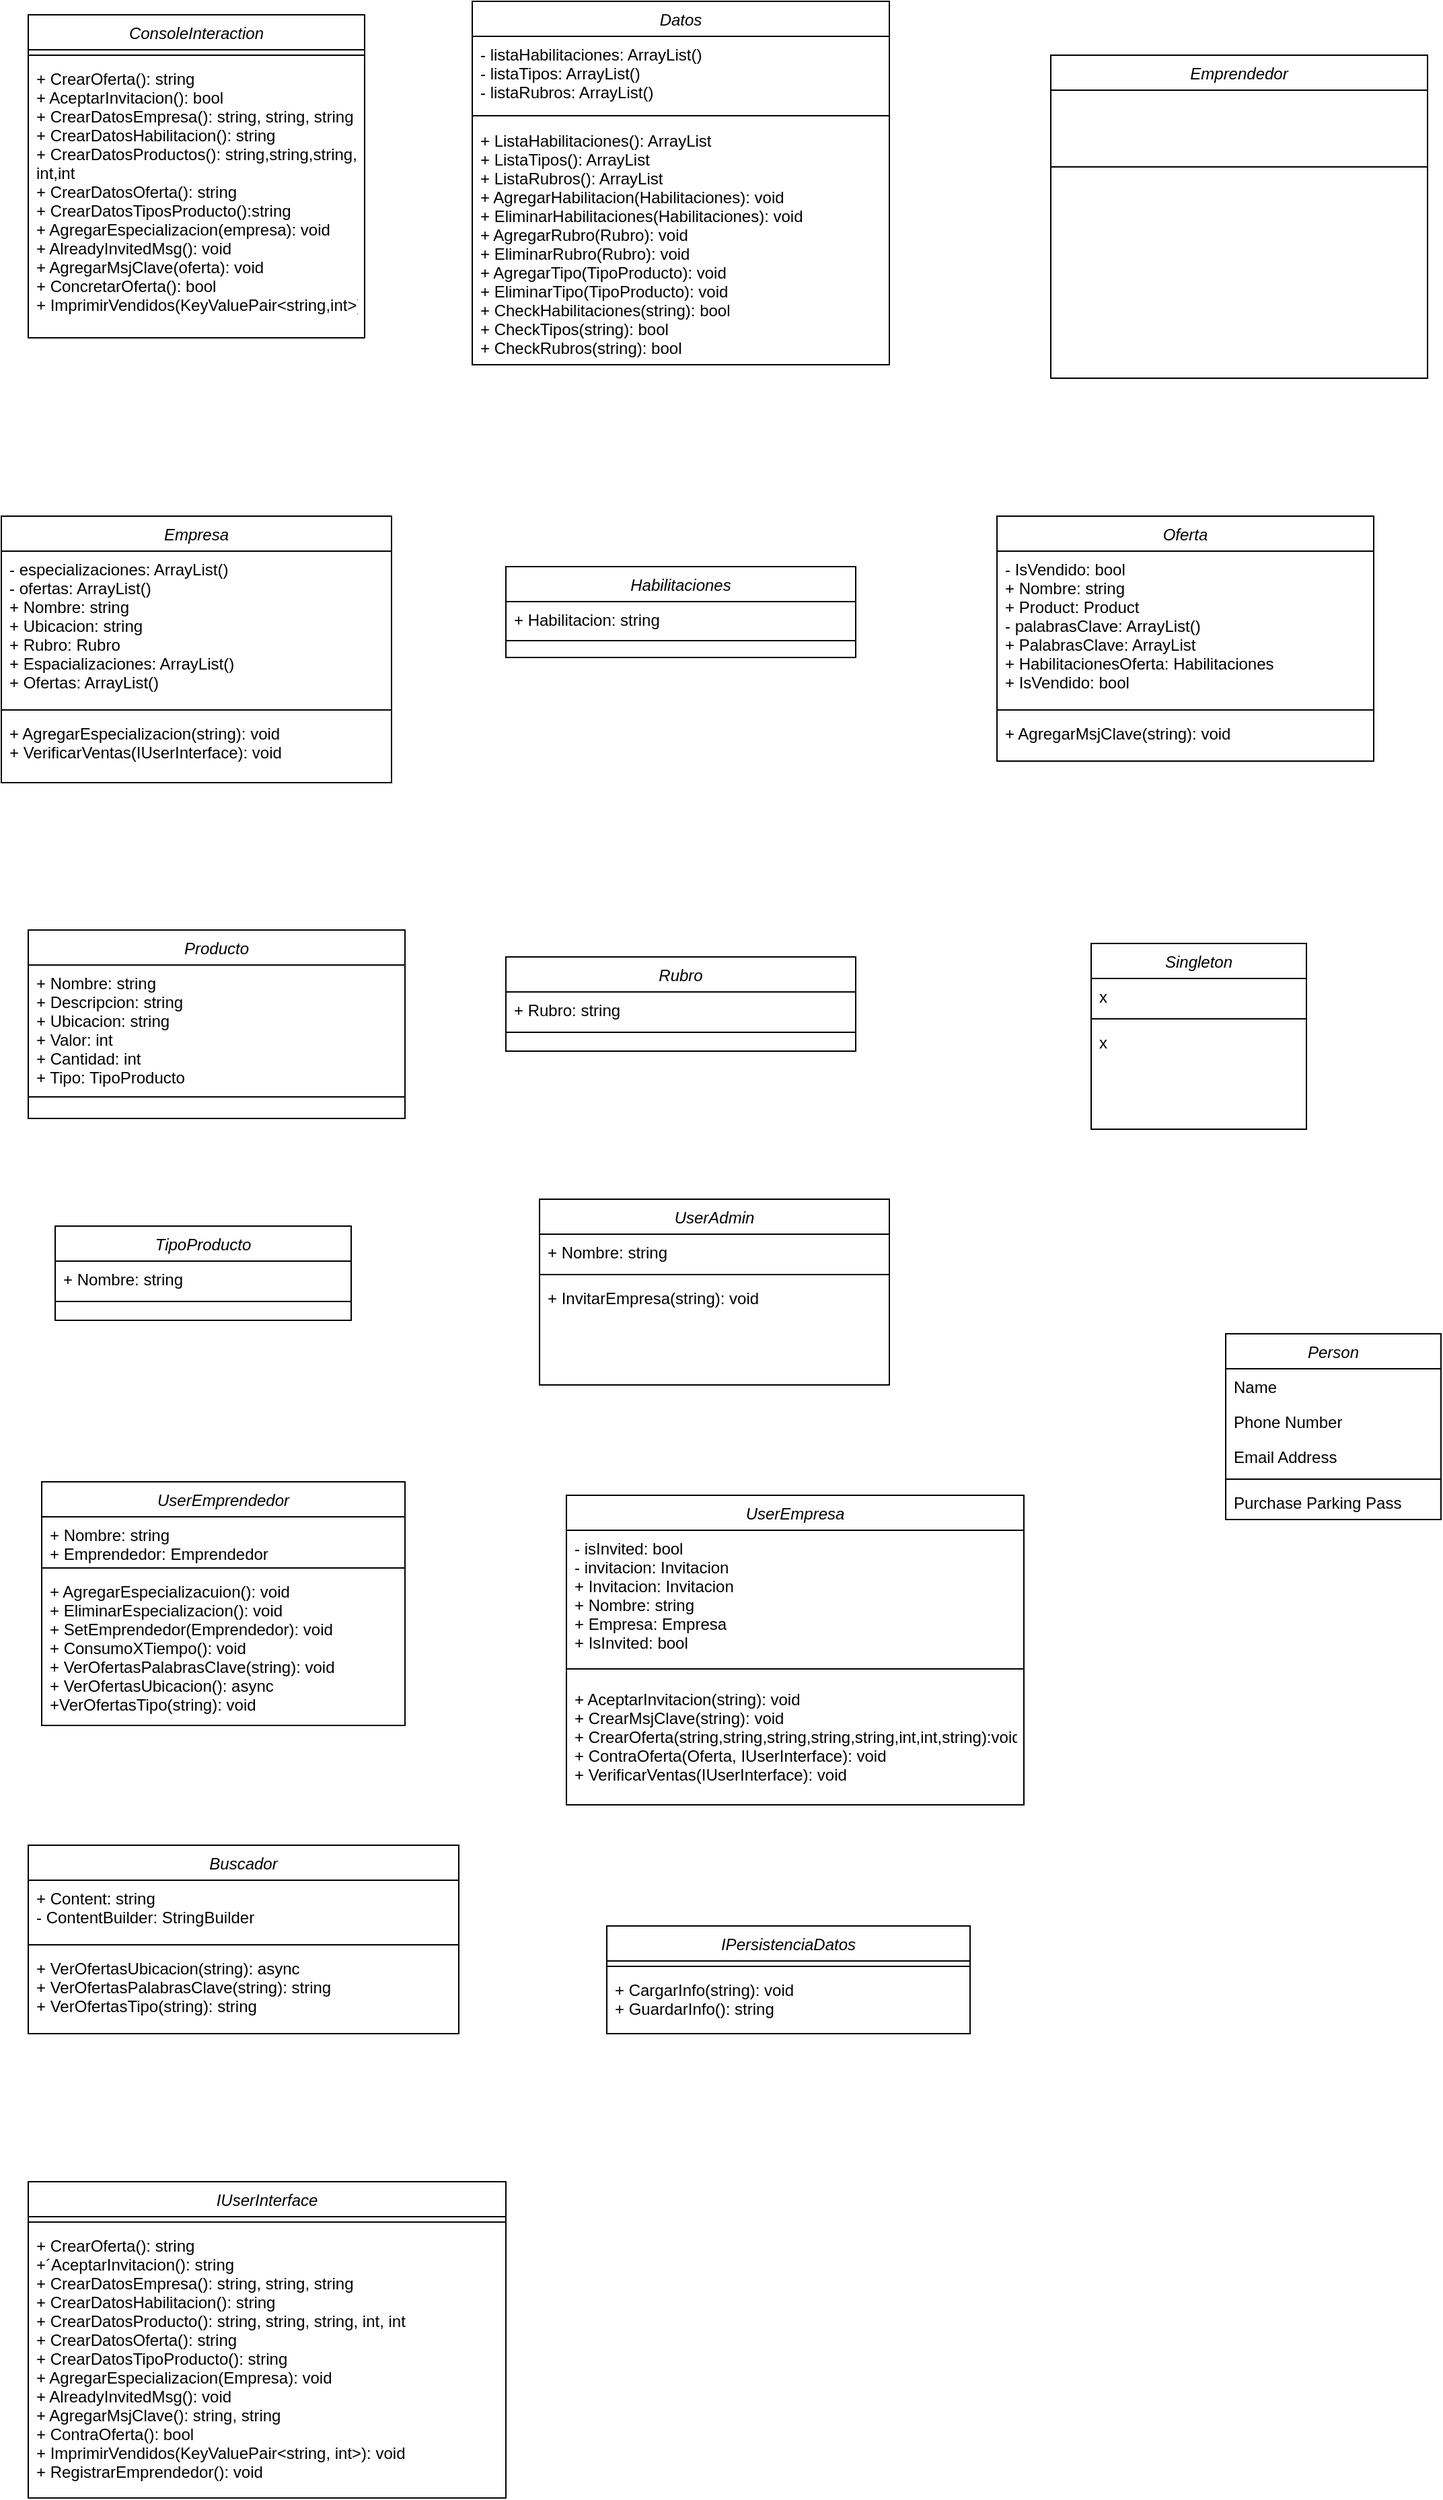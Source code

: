 <mxfile version="15.6.6" type="github">
  <diagram id="C5RBs43oDa-KdzZeNtuy" name="Page-1">
    <mxGraphModel dx="2187" dy="802" grid="1" gridSize="10" guides="1" tooltips="1" connect="1" arrows="1" fold="1" page="1" pageScale="1" pageWidth="827" pageHeight="1169" math="0" shadow="0">
      <root>
        <mxCell id="WIyWlLk6GJQsqaUBKTNV-0" />
        <mxCell id="WIyWlLk6GJQsqaUBKTNV-1" parent="WIyWlLk6GJQsqaUBKTNV-0" />
        <mxCell id="zkfFHV4jXpPFQw0GAbJ--0" value="Person" style="swimlane;fontStyle=2;align=center;verticalAlign=top;childLayout=stackLayout;horizontal=1;startSize=26;horizontalStack=0;resizeParent=1;resizeLast=0;collapsible=1;marginBottom=0;rounded=0;shadow=0;strokeWidth=1;fillColor=default;strokeColor=default;fontColor=default;" parent="WIyWlLk6GJQsqaUBKTNV-1" vertex="1">
          <mxGeometry x="640" y="1040" width="160" height="138" as="geometry">
            <mxRectangle x="230" y="140" width="160" height="26" as="alternateBounds" />
          </mxGeometry>
        </mxCell>
        <mxCell id="zkfFHV4jXpPFQw0GAbJ--1" value="Name" style="text;align=left;verticalAlign=top;spacingLeft=4;spacingRight=4;overflow=hidden;rotatable=0;points=[[0,0.5],[1,0.5]];portConstraint=eastwest;fontColor=default;" parent="zkfFHV4jXpPFQw0GAbJ--0" vertex="1">
          <mxGeometry y="26" width="160" height="26" as="geometry" />
        </mxCell>
        <mxCell id="zkfFHV4jXpPFQw0GAbJ--2" value="Phone Number" style="text;align=left;verticalAlign=top;spacingLeft=4;spacingRight=4;overflow=hidden;rotatable=0;points=[[0,0.5],[1,0.5]];portConstraint=eastwest;rounded=0;shadow=0;html=0;" parent="zkfFHV4jXpPFQw0GAbJ--0" vertex="1">
          <mxGeometry y="52" width="160" height="26" as="geometry" />
        </mxCell>
        <mxCell id="zkfFHV4jXpPFQw0GAbJ--3" value="Email Address" style="text;align=left;verticalAlign=top;spacingLeft=4;spacingRight=4;overflow=hidden;rotatable=0;points=[[0,0.5],[1,0.5]];portConstraint=eastwest;rounded=0;shadow=0;html=0;" parent="zkfFHV4jXpPFQw0GAbJ--0" vertex="1">
          <mxGeometry y="78" width="160" height="26" as="geometry" />
        </mxCell>
        <mxCell id="zkfFHV4jXpPFQw0GAbJ--4" value="" style="line;html=1;strokeWidth=1;align=left;verticalAlign=middle;spacingTop=-1;spacingLeft=3;spacingRight=3;rotatable=0;labelPosition=right;points=[];portConstraint=eastwest;" parent="zkfFHV4jXpPFQw0GAbJ--0" vertex="1">
          <mxGeometry y="104" width="160" height="8" as="geometry" />
        </mxCell>
        <mxCell id="zkfFHV4jXpPFQw0GAbJ--5" value="Purchase Parking Pass" style="text;align=left;verticalAlign=top;spacingLeft=4;spacingRight=4;overflow=hidden;rotatable=0;points=[[0,0.5],[1,0.5]];portConstraint=eastwest;" parent="zkfFHV4jXpPFQw0GAbJ--0" vertex="1">
          <mxGeometry y="112" width="160" height="26" as="geometry" />
        </mxCell>
        <mxCell id="azv1ZaV94-P_-wVAW33V-2" value="ConsoleInteraction" style="swimlane;fontStyle=2;align=center;verticalAlign=top;childLayout=stackLayout;horizontal=1;startSize=26;horizontalStack=0;resizeParent=1;resizeLast=0;collapsible=1;marginBottom=0;rounded=0;shadow=0;strokeWidth=1;fillColor=default;strokeColor=default;fontColor=default;" vertex="1" parent="WIyWlLk6GJQsqaUBKTNV-1">
          <mxGeometry x="-250" y="60" width="250" height="240" as="geometry">
            <mxRectangle x="230" y="140" width="160" height="26" as="alternateBounds" />
          </mxGeometry>
        </mxCell>
        <mxCell id="azv1ZaV94-P_-wVAW33V-6" value="" style="line;html=1;strokeWidth=1;align=left;verticalAlign=middle;spacingTop=-1;spacingLeft=3;spacingRight=3;rotatable=0;labelPosition=right;points=[];portConstraint=eastwest;" vertex="1" parent="azv1ZaV94-P_-wVAW33V-2">
          <mxGeometry y="26" width="250" height="8" as="geometry" />
        </mxCell>
        <mxCell id="azv1ZaV94-P_-wVAW33V-7" value="+ CrearOferta(): string&#xa;+ AceptarInvitacion(): bool&#xa;+ CrearDatosEmpresa(): string, string, string&#xa;+ CrearDatosHabilitacion(): string&#xa;+ CrearDatosProductos(): string,string,string,&#xa;int,int&#xa;+ CrearDatosOferta(): string&#xa;+ CrearDatosTiposProducto():string&#xa;+ AgregarEspecializacion(empresa): void&#xa;+ AlreadyInvitedMsg(): void&#xa;+ AgregarMsjClave(oferta): void&#xa;+ ConcretarOferta(): bool&#xa;+ ImprimirVendidos(KeyValuePair&lt;string,int&gt;)" style="text;align=left;verticalAlign=top;spacingLeft=4;spacingRight=4;overflow=hidden;rotatable=0;points=[[0,0.5],[1,0.5]];portConstraint=eastwest;fontColor=default;" vertex="1" parent="azv1ZaV94-P_-wVAW33V-2">
          <mxGeometry y="34" width="250" height="206" as="geometry" />
        </mxCell>
        <mxCell id="azv1ZaV94-P_-wVAW33V-10" value="Emprendedor&#xa;" style="swimlane;fontStyle=2;align=center;verticalAlign=top;childLayout=stackLayout;horizontal=1;startSize=26;horizontalStack=0;resizeParent=1;resizeLast=0;collapsible=1;marginBottom=0;rounded=0;shadow=0;strokeWidth=1;fillColor=default;strokeColor=default;fontColor=default;" vertex="1" parent="WIyWlLk6GJQsqaUBKTNV-1">
          <mxGeometry x="510" y="90" width="280" height="240" as="geometry">
            <mxRectangle x="230" y="140" width="160" height="26" as="alternateBounds" />
          </mxGeometry>
        </mxCell>
        <mxCell id="azv1ZaV94-P_-wVAW33V-14" value="" style="line;html=1;strokeWidth=1;align=left;verticalAlign=middle;spacingTop=-1;spacingLeft=3;spacingRight=3;rotatable=0;labelPosition=right;points=[];portConstraint=eastwest;fillColor=default;strokeColor=default;labelBackgroundColor=default;fontColor=default;" vertex="1" parent="azv1ZaV94-P_-wVAW33V-10">
          <mxGeometry y="26" width="280" height="114" as="geometry" />
        </mxCell>
        <mxCell id="azv1ZaV94-P_-wVAW33V-16" value="Datos" style="swimlane;fontStyle=2;align=center;verticalAlign=top;childLayout=stackLayout;horizontal=1;startSize=26;horizontalStack=0;resizeParent=1;resizeLast=0;collapsible=1;marginBottom=0;rounded=0;shadow=0;strokeWidth=1;fillColor=default;strokeColor=default;fontColor=default;" vertex="1" parent="WIyWlLk6GJQsqaUBKTNV-1">
          <mxGeometry x="80" y="50" width="310" height="270" as="geometry">
            <mxRectangle x="230" y="140" width="160" height="26" as="alternateBounds" />
          </mxGeometry>
        </mxCell>
        <mxCell id="azv1ZaV94-P_-wVAW33V-17" value="- listaHabilitaciones: ArrayList()&#xa;- listaTipos: ArrayList()&#xa;- listaRubros: ArrayList()" style="text;align=left;verticalAlign=top;spacingLeft=4;spacingRight=4;overflow=hidden;rotatable=0;points=[[0,0.5],[1,0.5]];portConstraint=eastwest;fontColor=default;" vertex="1" parent="azv1ZaV94-P_-wVAW33V-16">
          <mxGeometry y="26" width="310" height="54" as="geometry" />
        </mxCell>
        <mxCell id="azv1ZaV94-P_-wVAW33V-20" value="" style="line;html=1;strokeWidth=1;align=left;verticalAlign=middle;spacingTop=-1;spacingLeft=3;spacingRight=3;rotatable=0;labelPosition=right;points=[];portConstraint=eastwest;fillColor=default;strokeColor=default;labelBackgroundColor=default;fontColor=default;" vertex="1" parent="azv1ZaV94-P_-wVAW33V-16">
          <mxGeometry y="80" width="310" height="10" as="geometry" />
        </mxCell>
        <mxCell id="azv1ZaV94-P_-wVAW33V-21" value="+ ListaHabilitaciones(): ArrayList&#xa;+ ListaTipos(): ArrayList&#xa;+ ListaRubros(): ArrayList&#xa;+ AgregarHabilitacion(Habilitaciones): void&#xa;+ EliminarHabilitaciones(Habilitaciones): void&#xa;+ AgregarRubro(Rubro): void&#xa;+ EliminarRubro(Rubro): void&#xa;+ AgregarTipo(TipoProducto): void&#xa;+ EliminarTipo(TipoProducto): void&#xa;+ CheckHabilitaciones(string): bool&#xa;+ CheckTipos(string): bool&#xa;+ CheckRubros(string): bool&#xa;&#xa;" style="text;align=left;verticalAlign=top;spacingLeft=4;spacingRight=4;overflow=hidden;rotatable=0;points=[[0,0.5],[1,0.5]];portConstraint=eastwest;fontColor=default;" vertex="1" parent="azv1ZaV94-P_-wVAW33V-16">
          <mxGeometry y="90" width="310" height="180" as="geometry" />
        </mxCell>
        <mxCell id="azv1ZaV94-P_-wVAW33V-23" value="Rubro&#xa;" style="swimlane;fontStyle=2;align=center;verticalAlign=top;childLayout=stackLayout;horizontal=1;startSize=26;horizontalStack=0;resizeParent=1;resizeLast=0;collapsible=1;marginBottom=0;rounded=0;shadow=0;strokeWidth=1;fillColor=default;strokeColor=default;fontColor=default;" vertex="1" parent="WIyWlLk6GJQsqaUBKTNV-1">
          <mxGeometry x="105" y="760" width="260" height="70" as="geometry">
            <mxRectangle x="230" y="140" width="160" height="26" as="alternateBounds" />
          </mxGeometry>
        </mxCell>
        <mxCell id="azv1ZaV94-P_-wVAW33V-24" value="+ Rubro: string" style="text;align=left;verticalAlign=top;spacingLeft=4;spacingRight=4;overflow=hidden;rotatable=0;points=[[0,0.5],[1,0.5]];portConstraint=eastwest;fontColor=default;" vertex="1" parent="azv1ZaV94-P_-wVAW33V-23">
          <mxGeometry y="26" width="260" height="26" as="geometry" />
        </mxCell>
        <mxCell id="azv1ZaV94-P_-wVAW33V-27" value="" style="line;html=1;strokeWidth=1;align=left;verticalAlign=middle;spacingTop=-1;spacingLeft=3;spacingRight=3;rotatable=0;labelPosition=right;points=[];portConstraint=eastwest;" vertex="1" parent="azv1ZaV94-P_-wVAW33V-23">
          <mxGeometry y="52" width="260" height="8" as="geometry" />
        </mxCell>
        <mxCell id="azv1ZaV94-P_-wVAW33V-29" value="Producto" style="swimlane;fontStyle=2;align=center;verticalAlign=top;childLayout=stackLayout;horizontal=1;startSize=26;horizontalStack=0;resizeParent=1;resizeLast=0;collapsible=1;marginBottom=0;rounded=0;shadow=0;strokeWidth=1;fillColor=default;strokeColor=default;fontColor=default;" vertex="1" parent="WIyWlLk6GJQsqaUBKTNV-1">
          <mxGeometry x="-250" y="740" width="280" height="140" as="geometry">
            <mxRectangle x="230" y="140" width="160" height="26" as="alternateBounds" />
          </mxGeometry>
        </mxCell>
        <mxCell id="azv1ZaV94-P_-wVAW33V-30" value="+ Nombre: string&#xa;+ Descripcion: string&#xa;+ Ubicacion: string&#xa;+ Valor: int&#xa;+ Cantidad: int&#xa;+ Tipo: TipoProducto" style="text;align=left;verticalAlign=top;spacingLeft=4;spacingRight=4;overflow=hidden;rotatable=0;points=[[0,0.5],[1,0.5]];portConstraint=eastwest;fontColor=default;" vertex="1" parent="azv1ZaV94-P_-wVAW33V-29">
          <mxGeometry y="26" width="280" height="94" as="geometry" />
        </mxCell>
        <mxCell id="azv1ZaV94-P_-wVAW33V-33" value="" style="line;html=1;strokeWidth=1;align=left;verticalAlign=middle;spacingTop=-1;spacingLeft=3;spacingRight=3;rotatable=0;labelPosition=right;points=[];portConstraint=eastwest;fillColor=default;strokeColor=default;labelBackgroundColor=default;fontColor=default;" vertex="1" parent="azv1ZaV94-P_-wVAW33V-29">
          <mxGeometry y="120" width="280" height="8" as="geometry" />
        </mxCell>
        <mxCell id="azv1ZaV94-P_-wVAW33V-35" value="Oferta" style="swimlane;fontStyle=2;align=center;verticalAlign=top;childLayout=stackLayout;horizontal=1;startSize=26;horizontalStack=0;resizeParent=1;resizeLast=0;collapsible=1;marginBottom=0;rounded=0;shadow=0;strokeWidth=1;fillColor=default;strokeColor=default;fontColor=default;" vertex="1" parent="WIyWlLk6GJQsqaUBKTNV-1">
          <mxGeometry x="470" y="432.5" width="280" height="182" as="geometry">
            <mxRectangle x="230" y="140" width="160" height="26" as="alternateBounds" />
          </mxGeometry>
        </mxCell>
        <mxCell id="azv1ZaV94-P_-wVAW33V-36" value="- IsVendido: bool&#xa;+ Nombre: string&#xa;+ Product: Product&#xa;- palabrasClave: ArrayList()&#xa;+ PalabrasClave: ArrayList&#xa;+ HabilitacionesOferta: Habilitaciones&#xa;+ IsVendido: bool&#xa;&#xa;" style="text;align=left;verticalAlign=top;spacingLeft=4;spacingRight=4;overflow=hidden;rotatable=0;points=[[0,0.5],[1,0.5]];portConstraint=eastwest;fontColor=default;" vertex="1" parent="azv1ZaV94-P_-wVAW33V-35">
          <mxGeometry y="26" width="280" height="114" as="geometry" />
        </mxCell>
        <mxCell id="azv1ZaV94-P_-wVAW33V-39" value="" style="line;html=1;strokeWidth=1;align=left;verticalAlign=middle;spacingTop=-1;spacingLeft=3;spacingRight=3;rotatable=0;labelPosition=right;points=[];portConstraint=eastwest;" vertex="1" parent="azv1ZaV94-P_-wVAW33V-35">
          <mxGeometry y="140" width="280" height="8" as="geometry" />
        </mxCell>
        <mxCell id="azv1ZaV94-P_-wVAW33V-40" value="+ AgregarMsjClave(string): void" style="text;align=left;verticalAlign=top;spacingLeft=4;spacingRight=4;overflow=hidden;rotatable=0;points=[[0,0.5],[1,0.5]];portConstraint=eastwest;fontColor=default;" vertex="1" parent="azv1ZaV94-P_-wVAW33V-35">
          <mxGeometry y="148" width="280" height="34" as="geometry" />
        </mxCell>
        <mxCell id="azv1ZaV94-P_-wVAW33V-41" value="Habilitaciones" style="swimlane;fontStyle=2;align=center;verticalAlign=top;childLayout=stackLayout;horizontal=1;startSize=26;horizontalStack=0;resizeParent=1;resizeLast=0;collapsible=1;marginBottom=0;rounded=0;shadow=0;strokeWidth=1;fillColor=default;strokeColor=default;fontColor=default;" vertex="1" parent="WIyWlLk6GJQsqaUBKTNV-1">
          <mxGeometry x="105" y="470" width="260" height="67.5" as="geometry">
            <mxRectangle x="230" y="140" width="160" height="26" as="alternateBounds" />
          </mxGeometry>
        </mxCell>
        <mxCell id="azv1ZaV94-P_-wVAW33V-42" value="+ Habilitacion: string&#xa;&#xa;" style="text;align=left;verticalAlign=top;spacingLeft=4;spacingRight=4;overflow=hidden;rotatable=0;points=[[0,0.5],[1,0.5]];portConstraint=eastwest;fontColor=default;" vertex="1" parent="azv1ZaV94-P_-wVAW33V-41">
          <mxGeometry y="26" width="260" height="24" as="geometry" />
        </mxCell>
        <mxCell id="azv1ZaV94-P_-wVAW33V-45" value="" style="line;html=1;strokeWidth=1;align=left;verticalAlign=middle;spacingTop=-1;spacingLeft=3;spacingRight=3;rotatable=0;labelPosition=right;points=[];portConstraint=eastwest;fillColor=default;strokeColor=default;labelBackgroundColor=default;fontColor=default;" vertex="1" parent="azv1ZaV94-P_-wVAW33V-41">
          <mxGeometry y="50" width="260" height="10" as="geometry" />
        </mxCell>
        <mxCell id="azv1ZaV94-P_-wVAW33V-47" value="Empresa&#xa;" style="swimlane;fontStyle=2;align=center;verticalAlign=top;childLayout=stackLayout;horizontal=1;startSize=26;horizontalStack=0;resizeParent=1;resizeLast=0;collapsible=1;marginBottom=0;rounded=0;shadow=0;strokeWidth=1;fillColor=default;strokeColor=default;fontColor=default;" vertex="1" parent="WIyWlLk6GJQsqaUBKTNV-1">
          <mxGeometry x="-270" y="432.5" width="290" height="198" as="geometry">
            <mxRectangle x="230" y="140" width="160" height="26" as="alternateBounds" />
          </mxGeometry>
        </mxCell>
        <mxCell id="azv1ZaV94-P_-wVAW33V-50" value="- especializaciones: ArrayList()&#xa;- ofertas: ArrayList()&#xa;+ Nombre: string&#xa;+ Ubicacion: string&#xa;+ Rubro: Rubro&#xa;+ Espacializaciones: ArrayList()&#xa;+ Ofertas: ArrayList()&#xa;" style="text;align=left;verticalAlign=top;spacingLeft=4;spacingRight=4;overflow=hidden;rotatable=0;points=[[0,0.5],[1,0.5]];portConstraint=eastwest;rounded=0;shadow=0;html=0;fontColor=default;" vertex="1" parent="azv1ZaV94-P_-wVAW33V-47">
          <mxGeometry y="26" width="290" height="114" as="geometry" />
        </mxCell>
        <mxCell id="azv1ZaV94-P_-wVAW33V-51" value="" style="line;html=1;strokeWidth=1;align=left;verticalAlign=middle;spacingTop=-1;spacingLeft=3;spacingRight=3;rotatable=0;labelPosition=right;points=[];portConstraint=eastwest;" vertex="1" parent="azv1ZaV94-P_-wVAW33V-47">
          <mxGeometry y="140" width="290" height="8" as="geometry" />
        </mxCell>
        <mxCell id="azv1ZaV94-P_-wVAW33V-52" value="+ AgregarEspecializacion(string): void&#xa;+ VerificarVentas(IUserInterface): void&#xa;" style="text;align=left;verticalAlign=top;spacingLeft=4;spacingRight=4;overflow=hidden;rotatable=0;points=[[0,0.5],[1,0.5]];portConstraint=eastwest;fontColor=default;" vertex="1" parent="azv1ZaV94-P_-wVAW33V-47">
          <mxGeometry y="148" width="290" height="50" as="geometry" />
        </mxCell>
        <mxCell id="azv1ZaV94-P_-wVAW33V-55" value="TipoProducto&#xa;" style="swimlane;fontStyle=2;align=center;verticalAlign=top;childLayout=stackLayout;horizontal=1;startSize=26;horizontalStack=0;resizeParent=1;resizeLast=0;collapsible=1;marginBottom=0;rounded=0;shadow=0;strokeWidth=1;fillColor=default;strokeColor=default;fontColor=default;" vertex="1" parent="WIyWlLk6GJQsqaUBKTNV-1">
          <mxGeometry x="-230" y="960" width="220" height="70" as="geometry">
            <mxRectangle x="230" y="140" width="160" height="26" as="alternateBounds" />
          </mxGeometry>
        </mxCell>
        <mxCell id="azv1ZaV94-P_-wVAW33V-56" value="+ Nombre: string" style="text;align=left;verticalAlign=top;spacingLeft=4;spacingRight=4;overflow=hidden;rotatable=0;points=[[0,0.5],[1,0.5]];portConstraint=eastwest;fontColor=default;" vertex="1" parent="azv1ZaV94-P_-wVAW33V-55">
          <mxGeometry y="26" width="220" height="26" as="geometry" />
        </mxCell>
        <mxCell id="azv1ZaV94-P_-wVAW33V-59" value="" style="line;html=1;strokeWidth=1;align=left;verticalAlign=middle;spacingTop=-1;spacingLeft=3;spacingRight=3;rotatable=0;labelPosition=right;points=[];portConstraint=eastwest;" vertex="1" parent="azv1ZaV94-P_-wVAW33V-55">
          <mxGeometry y="52" width="220" height="8" as="geometry" />
        </mxCell>
        <mxCell id="azv1ZaV94-P_-wVAW33V-61" value="Singleton&#xa;" style="swimlane;fontStyle=2;align=center;verticalAlign=top;childLayout=stackLayout;horizontal=1;startSize=26;horizontalStack=0;resizeParent=1;resizeLast=0;collapsible=1;marginBottom=0;rounded=0;shadow=0;strokeWidth=1;fillColor=default;strokeColor=default;fontColor=default;" vertex="1" parent="WIyWlLk6GJQsqaUBKTNV-1">
          <mxGeometry x="540" y="750" width="160" height="138" as="geometry">
            <mxRectangle x="230" y="140" width="160" height="26" as="alternateBounds" />
          </mxGeometry>
        </mxCell>
        <mxCell id="azv1ZaV94-P_-wVAW33V-62" value="x" style="text;align=left;verticalAlign=top;spacingLeft=4;spacingRight=4;overflow=hidden;rotatable=0;points=[[0,0.5],[1,0.5]];portConstraint=eastwest;fontColor=default;" vertex="1" parent="azv1ZaV94-P_-wVAW33V-61">
          <mxGeometry y="26" width="160" height="26" as="geometry" />
        </mxCell>
        <mxCell id="azv1ZaV94-P_-wVAW33V-65" value="" style="line;html=1;strokeWidth=1;align=left;verticalAlign=middle;spacingTop=-1;spacingLeft=3;spacingRight=3;rotatable=0;labelPosition=right;points=[];portConstraint=eastwest;" vertex="1" parent="azv1ZaV94-P_-wVAW33V-61">
          <mxGeometry y="52" width="160" height="8" as="geometry" />
        </mxCell>
        <mxCell id="azv1ZaV94-P_-wVAW33V-66" value="x" style="text;align=left;verticalAlign=top;spacingLeft=4;spacingRight=4;overflow=hidden;rotatable=0;points=[[0,0.5],[1,0.5]];portConstraint=eastwest;fontColor=default;" vertex="1" parent="azv1ZaV94-P_-wVAW33V-61">
          <mxGeometry y="60" width="160" height="26" as="geometry" />
        </mxCell>
        <mxCell id="azv1ZaV94-P_-wVAW33V-67" value="UserEmpresa" style="swimlane;fontStyle=2;align=center;verticalAlign=top;childLayout=stackLayout;horizontal=1;startSize=26;horizontalStack=0;resizeParent=1;resizeLast=0;collapsible=1;marginBottom=0;rounded=0;shadow=0;strokeWidth=1;fillColor=default;strokeColor=default;fontColor=default;" vertex="1" parent="WIyWlLk6GJQsqaUBKTNV-1">
          <mxGeometry x="150" y="1160" width="340" height="230" as="geometry">
            <mxRectangle x="230" y="140" width="160" height="26" as="alternateBounds" />
          </mxGeometry>
        </mxCell>
        <mxCell id="azv1ZaV94-P_-wVAW33V-68" value="- isInvited: bool&#xa;- invitacion: Invitacion&#xa;+ Invitacion: Invitacion&#xa;+ Nombre: string&#xa;+ Empresa: Empresa&#xa;+ IsInvited: bool&#xa;" style="text;align=left;verticalAlign=top;spacingLeft=4;spacingRight=4;overflow=hidden;rotatable=0;points=[[0,0.5],[1,0.5]];portConstraint=eastwest;fontColor=default;" vertex="1" parent="azv1ZaV94-P_-wVAW33V-67">
          <mxGeometry y="26" width="340" height="94" as="geometry" />
        </mxCell>
        <mxCell id="azv1ZaV94-P_-wVAW33V-71" value="" style="line;html=1;strokeWidth=1;align=left;verticalAlign=middle;spacingTop=-1;spacingLeft=3;spacingRight=3;rotatable=0;labelPosition=right;points=[];portConstraint=eastwest;fillColor=default;strokeColor=default;labelBackgroundColor=default;fontColor=default;" vertex="1" parent="azv1ZaV94-P_-wVAW33V-67">
          <mxGeometry y="120" width="340" height="18" as="geometry" />
        </mxCell>
        <mxCell id="azv1ZaV94-P_-wVAW33V-72" value="+ AceptarInvitacion(string): void&#xa;+ CrearMsjClave(string): void&#xa;+ CrearOferta(string,string,string,string,string,int,int,string):void&#xa;+ ContraOferta(Oferta, IUserInterface): void&#xa;+ VerificarVentas(IUserInterface): void" style="text;align=left;verticalAlign=top;spacingLeft=4;spacingRight=4;overflow=hidden;rotatable=0;points=[[0,0.5],[1,0.5]];portConstraint=eastwest;fontColor=default;" vertex="1" parent="azv1ZaV94-P_-wVAW33V-67">
          <mxGeometry y="138" width="340" height="92" as="geometry" />
        </mxCell>
        <mxCell id="azv1ZaV94-P_-wVAW33V-73" value="UserEmprendedor&#xa;" style="swimlane;fontStyle=2;align=center;verticalAlign=top;childLayout=stackLayout;horizontal=1;startSize=26;horizontalStack=0;resizeParent=1;resizeLast=0;collapsible=1;marginBottom=0;rounded=0;shadow=0;strokeWidth=1;fillColor=default;strokeColor=default;fontColor=default;" vertex="1" parent="WIyWlLk6GJQsqaUBKTNV-1">
          <mxGeometry x="-240" y="1150" width="270" height="181" as="geometry">
            <mxRectangle x="230" y="140" width="160" height="26" as="alternateBounds" />
          </mxGeometry>
        </mxCell>
        <mxCell id="azv1ZaV94-P_-wVAW33V-74" value="+ Nombre: string&#xa;+ Emprendedor: Emprendedor&#xa;" style="text;align=left;verticalAlign=top;spacingLeft=4;spacingRight=4;overflow=hidden;rotatable=0;points=[[0,0.5],[1,0.5]];portConstraint=eastwest;fontColor=default;" vertex="1" parent="azv1ZaV94-P_-wVAW33V-73">
          <mxGeometry y="26" width="270" height="34" as="geometry" />
        </mxCell>
        <mxCell id="azv1ZaV94-P_-wVAW33V-77" value="" style="line;html=1;strokeWidth=1;align=left;verticalAlign=middle;spacingTop=-1;spacingLeft=3;spacingRight=3;rotatable=0;labelPosition=right;points=[];portConstraint=eastwest;" vertex="1" parent="azv1ZaV94-P_-wVAW33V-73">
          <mxGeometry y="60" width="270" height="8" as="geometry" />
        </mxCell>
        <mxCell id="azv1ZaV94-P_-wVAW33V-78" value="+ AgregarEspecializacuion(): void&#xa;+ EliminarEspecializacion(): void&#xa;+ SetEmprendedor(Emprendedor): void&#xa;+ ConsumoXTiempo(): void&#xa;+ VerOfertasPalabrasClave(string): void&#xa;+ VerOfertasUbicacion(): async&#xa;+VerOfertasTipo(string): void" style="text;align=left;verticalAlign=top;spacingLeft=4;spacingRight=4;overflow=hidden;rotatable=0;points=[[0,0.5],[1,0.5]];portConstraint=eastwest;fontColor=default;" vertex="1" parent="azv1ZaV94-P_-wVAW33V-73">
          <mxGeometry y="68" width="270" height="112" as="geometry" />
        </mxCell>
        <mxCell id="azv1ZaV94-P_-wVAW33V-79" value="UserAdmin" style="swimlane;fontStyle=2;align=center;verticalAlign=top;childLayout=stackLayout;horizontal=1;startSize=26;horizontalStack=0;resizeParent=1;resizeLast=0;collapsible=1;marginBottom=0;rounded=0;shadow=0;strokeWidth=1;fillColor=default;strokeColor=default;fontColor=default;" vertex="1" parent="WIyWlLk6GJQsqaUBKTNV-1">
          <mxGeometry x="130" y="940" width="260" height="138" as="geometry">
            <mxRectangle x="230" y="140" width="160" height="26" as="alternateBounds" />
          </mxGeometry>
        </mxCell>
        <mxCell id="azv1ZaV94-P_-wVAW33V-80" value="+ Nombre: string" style="text;align=left;verticalAlign=top;spacingLeft=4;spacingRight=4;overflow=hidden;rotatable=0;points=[[0,0.5],[1,0.5]];portConstraint=eastwest;fontColor=default;" vertex="1" parent="azv1ZaV94-P_-wVAW33V-79">
          <mxGeometry y="26" width="260" height="26" as="geometry" />
        </mxCell>
        <mxCell id="azv1ZaV94-P_-wVAW33V-83" value="" style="line;html=1;strokeWidth=1;align=left;verticalAlign=middle;spacingTop=-1;spacingLeft=3;spacingRight=3;rotatable=0;labelPosition=right;points=[];portConstraint=eastwest;" vertex="1" parent="azv1ZaV94-P_-wVAW33V-79">
          <mxGeometry y="52" width="260" height="8" as="geometry" />
        </mxCell>
        <mxCell id="azv1ZaV94-P_-wVAW33V-84" value="+ InvitarEmpresa(string): void" style="text;align=left;verticalAlign=top;spacingLeft=4;spacingRight=4;overflow=hidden;rotatable=0;points=[[0,0.5],[1,0.5]];portConstraint=eastwest;fontColor=default;" vertex="1" parent="azv1ZaV94-P_-wVAW33V-79">
          <mxGeometry y="60" width="260" height="26" as="geometry" />
        </mxCell>
        <mxCell id="azv1ZaV94-P_-wVAW33V-87" value="IUserInterface&#xa;" style="swimlane;fontStyle=2;align=center;verticalAlign=top;childLayout=stackLayout;horizontal=1;startSize=26;horizontalStack=0;resizeParent=1;resizeLast=0;collapsible=1;marginBottom=0;rounded=0;shadow=0;strokeWidth=1;fillColor=default;strokeColor=default;fontColor=default;" vertex="1" parent="WIyWlLk6GJQsqaUBKTNV-1">
          <mxGeometry x="-250" y="1670" width="355" height="235" as="geometry">
            <mxRectangle x="230" y="140" width="160" height="26" as="alternateBounds" />
          </mxGeometry>
        </mxCell>
        <mxCell id="azv1ZaV94-P_-wVAW33V-91" value="" style="line;html=1;strokeWidth=1;align=left;verticalAlign=middle;spacingTop=-1;spacingLeft=3;spacingRight=3;rotatable=0;labelPosition=right;points=[];portConstraint=eastwest;" vertex="1" parent="azv1ZaV94-P_-wVAW33V-87">
          <mxGeometry y="26" width="355" height="8" as="geometry" />
        </mxCell>
        <mxCell id="azv1ZaV94-P_-wVAW33V-92" value="+ CrearOferta(): string&#xa;+´AceptarInvitacion(): string&#xa;+ CrearDatosEmpresa(): string, string, string&#xa;+ CrearDatosHabilitacion(): string&#xa;+ CrearDatosProducto(): string, string, string, int, int&#xa;+ CrearDatosOferta(): string&#xa;+ CrearDatosTipoProducto(): string&#xa;+ AgregarEspecializacion(Empresa): void&#xa;+ AlreadyInvitedMsg(): void&#xa;+ AgregarMsjClave(): string, string&#xa;+ ContraOferta(): bool&#xa;+ ImprimirVendidos(KeyValuePair&lt;string, int&gt;): void&#xa;+ RegistrarEmprendedor(): void" style="text;align=left;verticalAlign=top;spacingLeft=4;spacingRight=4;overflow=hidden;rotatable=0;points=[[0,0.5],[1,0.5]];portConstraint=eastwest;fontColor=default;" vertex="1" parent="azv1ZaV94-P_-wVAW33V-87">
          <mxGeometry y="34" width="355" height="196" as="geometry" />
        </mxCell>
        <mxCell id="azv1ZaV94-P_-wVAW33V-93" value="IPersistenciaDatos" style="swimlane;fontStyle=2;align=center;verticalAlign=top;childLayout=stackLayout;horizontal=1;startSize=26;horizontalStack=0;resizeParent=1;resizeLast=0;collapsible=1;marginBottom=0;rounded=0;shadow=0;strokeWidth=1;fillColor=default;strokeColor=default;fontColor=default;" vertex="1" parent="WIyWlLk6GJQsqaUBKTNV-1">
          <mxGeometry x="180" y="1480" width="270" height="80" as="geometry">
            <mxRectangle x="230" y="140" width="160" height="26" as="alternateBounds" />
          </mxGeometry>
        </mxCell>
        <mxCell id="azv1ZaV94-P_-wVAW33V-97" value="" style="line;html=1;strokeWidth=1;align=left;verticalAlign=middle;spacingTop=-1;spacingLeft=3;spacingRight=3;rotatable=0;labelPosition=right;points=[];portConstraint=eastwest;" vertex="1" parent="azv1ZaV94-P_-wVAW33V-93">
          <mxGeometry y="26" width="270" height="8" as="geometry" />
        </mxCell>
        <mxCell id="azv1ZaV94-P_-wVAW33V-98" value="+ CargarInfo(string): void&#xa;+ GuardarInfo(): string" style="text;align=left;verticalAlign=top;spacingLeft=4;spacingRight=4;overflow=hidden;rotatable=0;points=[[0,0.5],[1,0.5]];portConstraint=eastwest;fontColor=default;" vertex="1" parent="azv1ZaV94-P_-wVAW33V-93">
          <mxGeometry y="34" width="270" height="46" as="geometry" />
        </mxCell>
        <mxCell id="azv1ZaV94-P_-wVAW33V-99" value="Buscador" style="swimlane;fontStyle=2;align=center;verticalAlign=top;childLayout=stackLayout;horizontal=1;startSize=26;horizontalStack=0;resizeParent=1;resizeLast=0;collapsible=1;marginBottom=0;rounded=0;shadow=0;strokeWidth=1;fillColor=default;strokeColor=default;fontColor=default;" vertex="1" parent="WIyWlLk6GJQsqaUBKTNV-1">
          <mxGeometry x="-250" y="1420" width="320" height="140" as="geometry">
            <mxRectangle x="230" y="140" width="160" height="26" as="alternateBounds" />
          </mxGeometry>
        </mxCell>
        <mxCell id="azv1ZaV94-P_-wVAW33V-100" value="+ Content: string&#xa;- ContentBuilder: StringBuilder&#xa;" style="text;align=left;verticalAlign=top;spacingLeft=4;spacingRight=4;overflow=hidden;rotatable=0;points=[[0,0.5],[1,0.5]];portConstraint=eastwest;fontColor=default;" vertex="1" parent="azv1ZaV94-P_-wVAW33V-99">
          <mxGeometry y="26" width="320" height="44" as="geometry" />
        </mxCell>
        <mxCell id="azv1ZaV94-P_-wVAW33V-103" value="" style="line;html=1;strokeWidth=1;align=left;verticalAlign=middle;spacingTop=-1;spacingLeft=3;spacingRight=3;rotatable=0;labelPosition=right;points=[];portConstraint=eastwest;" vertex="1" parent="azv1ZaV94-P_-wVAW33V-99">
          <mxGeometry y="70" width="320" height="8" as="geometry" />
        </mxCell>
        <mxCell id="azv1ZaV94-P_-wVAW33V-104" value="+ VerOfertasUbicacion(string): async&#xa;+ VerOfertasPalabrasClave(string): string&#xa;+ VerOfertasTipo(string): string&#xa;" style="text;align=left;verticalAlign=top;spacingLeft=4;spacingRight=4;overflow=hidden;rotatable=0;points=[[0,0.5],[1,0.5]];portConstraint=eastwest;fontColor=default;" vertex="1" parent="azv1ZaV94-P_-wVAW33V-99">
          <mxGeometry y="78" width="320" height="62" as="geometry" />
        </mxCell>
      </root>
    </mxGraphModel>
  </diagram>
</mxfile>
